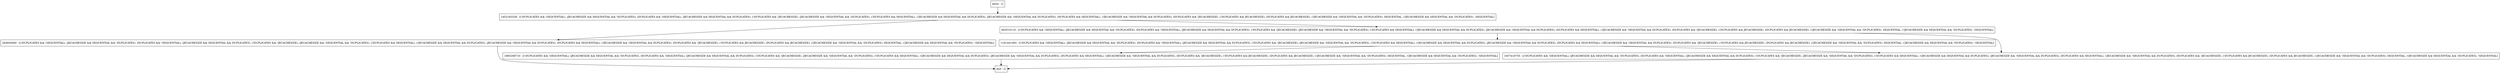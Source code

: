 digraph checkForNullDbt {
node [shape=record];
1161441493 [label="1161441493 - [(!DUPLICATES && !SEQUENTIAL), (JECACHESIZE && SEQUENTIAL && !DUPLICATES), (DUPLICATES && !SEQUENTIAL), (JECACHESIZE && SEQUENTIAL && DUPLICATES), (!DUPLICATES && !JECACHESIZE), (JECACHESIZE && !SEQUENTIAL && !DUPLICATES), (!DUPLICATES && SEQUENTIAL), (!JECACHESIZE && SEQUENTIAL && DUPLICATES), (JECACHESIZE && !SEQUENTIAL && DUPLICATES), (DUPLICATES && SEQUENTIAL), (!JECACHESIZE && !SEQUENTIAL && DUPLICATES), (DUPLICATES && !JECACHESIZE), (!DUPLICATES && JECACHESIZE), (DUPLICATES && JECACHESIZE), (!JECACHESIZE && !SEQUENTIAL && !DUPLICATES), SEQUENTIAL, (!JECACHESIZE && SEQUENTIAL && !DUPLICATES), !SEQUENTIAL]"];
entry [label="entry - []"];
exit [label="exit - []"];
1452163328 [label="1452163328 - [(!DUPLICATES && !SEQUENTIAL), (JECACHESIZE && SEQUENTIAL && !DUPLICATES), (DUPLICATES && !SEQUENTIAL), (JECACHESIZE && SEQUENTIAL && DUPLICATES), (!DUPLICATES && !JECACHESIZE), (JECACHESIZE && !SEQUENTIAL && !DUPLICATES), (!DUPLICATES && SEQUENTIAL), (!JECACHESIZE && SEQUENTIAL && DUPLICATES), (JECACHESIZE && !SEQUENTIAL && DUPLICATES), (DUPLICATES && SEQUENTIAL), (!JECACHESIZE && !SEQUENTIAL && DUPLICATES), (DUPLICATES && !JECACHESIZE), (!DUPLICATES && JECACHESIZE), (DUPLICATES && JECACHESIZE), (!JECACHESIZE && !SEQUENTIAL && !DUPLICATES), SEQUENTIAL, (!JECACHESIZE && SEQUENTIAL && !DUPLICATES), !SEQUENTIAL]"];
264926400 [label="264926400 - [(!DUPLICATES && !SEQUENTIAL), (JECACHESIZE && SEQUENTIAL && !DUPLICATES), (DUPLICATES && !SEQUENTIAL), (JECACHESIZE && SEQUENTIAL && DUPLICATES), (!DUPLICATES && !JECACHESIZE), (JECACHESIZE && !SEQUENTIAL && !DUPLICATES), (!DUPLICATES && SEQUENTIAL), (!JECACHESIZE && SEQUENTIAL && DUPLICATES), (JECACHESIZE && !SEQUENTIAL && DUPLICATES), (DUPLICATES && SEQUENTIAL), (!JECACHESIZE && !SEQUENTIAL && DUPLICATES), (DUPLICATES && !JECACHESIZE), (!DUPLICATES && JECACHESIZE), (DUPLICATES && JECACHESIZE), (!JECACHESIZE && !SEQUENTIAL && !DUPLICATES), SEQUENTIAL, (!JECACHESIZE && SEQUENTIAL && !DUPLICATES), !SEQUENTIAL]"];
1893206710 [label="1893206710 - [(!DUPLICATES && !SEQUENTIAL), (JECACHESIZE && SEQUENTIAL && !DUPLICATES), (DUPLICATES && !SEQUENTIAL), (JECACHESIZE && SEQUENTIAL && DUPLICATES), (!DUPLICATES && !JECACHESIZE), (JECACHESIZE && !SEQUENTIAL && !DUPLICATES), (!DUPLICATES && SEQUENTIAL), (!JECACHESIZE && SEQUENTIAL && DUPLICATES), (JECACHESIZE && !SEQUENTIAL && DUPLICATES), (DUPLICATES && SEQUENTIAL), (!JECACHESIZE && !SEQUENTIAL && DUPLICATES), (DUPLICATES && !JECACHESIZE), (!DUPLICATES && JECACHESIZE), (DUPLICATES && JECACHESIZE), (!JECACHESIZE && !SEQUENTIAL && !DUPLICATES), SEQUENTIAL, (!JECACHESIZE && SEQUENTIAL && !DUPLICATES), !SEQUENTIAL]"];
462510110 [label="462510110 - [(!DUPLICATES && !SEQUENTIAL), (JECACHESIZE && SEQUENTIAL && !DUPLICATES), (DUPLICATES && !SEQUENTIAL), (JECACHESIZE && SEQUENTIAL && DUPLICATES), (!DUPLICATES && !JECACHESIZE), (JECACHESIZE && !SEQUENTIAL && !DUPLICATES), (!DUPLICATES && SEQUENTIAL), (!JECACHESIZE && SEQUENTIAL && DUPLICATES), (JECACHESIZE && !SEQUENTIAL && DUPLICATES), (DUPLICATES && SEQUENTIAL), (!JECACHESIZE && !SEQUENTIAL && DUPLICATES), (DUPLICATES && !JECACHESIZE), (!DUPLICATES && JECACHESIZE), (DUPLICATES && JECACHESIZE), (!JECACHESIZE && !SEQUENTIAL && !DUPLICATES), SEQUENTIAL, (!JECACHESIZE && SEQUENTIAL && !DUPLICATES), !SEQUENTIAL]"];
1637416755 [label="1637416755 - [(!DUPLICATES && !SEQUENTIAL), (JECACHESIZE && SEQUENTIAL && !DUPLICATES), (DUPLICATES && !SEQUENTIAL), (JECACHESIZE && SEQUENTIAL && DUPLICATES), (!DUPLICATES && !JECACHESIZE), (JECACHESIZE && !SEQUENTIAL && !DUPLICATES), (!DUPLICATES && SEQUENTIAL), (!JECACHESIZE && SEQUENTIAL && DUPLICATES), (JECACHESIZE && !SEQUENTIAL && DUPLICATES), (DUPLICATES && SEQUENTIAL), (!JECACHESIZE && !SEQUENTIAL && DUPLICATES), (DUPLICATES && !JECACHESIZE), (!DUPLICATES && JECACHESIZE), (DUPLICATES && JECACHESIZE), (!JECACHESIZE && !SEQUENTIAL && !DUPLICATES), SEQUENTIAL, (!JECACHESIZE && SEQUENTIAL && !DUPLICATES), !SEQUENTIAL]"];
entry;
exit;
1161441493 -> 1893206710;
1161441493 -> 1637416755;
entry -> 1452163328;
1452163328 -> 264926400;
1452163328 -> 462510110;
264926400 -> exit;
1893206710 -> exit;
462510110 -> 1161441493;
462510110 -> 1637416755;
1637416755 -> exit;
}
